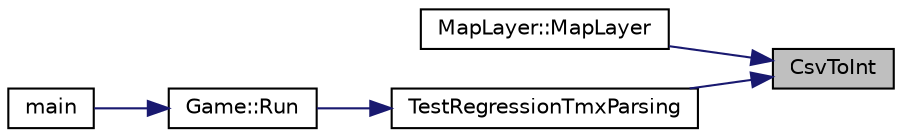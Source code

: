 digraph "CsvToInt"
{
 // LATEX_PDF_SIZE
  bgcolor="transparent";
  edge [fontname="Helvetica",fontsize="10",labelfontname="Helvetica",labelfontsize="10"];
  node [fontname="Helvetica",fontsize="10",shape=record];
  rankdir="RL";
  Node1 [label="CsvToInt",height=0.2,width=0.4,color="black", fillcolor="grey75", style="filled", fontcolor="black",tooltip="Transforme une std::string sous format csv en tableau dynamique d'entiers."];
  Node1 -> Node2 [dir="back",color="midnightblue",fontsize="10",style="solid",fontname="Helvetica"];
  Node2 [label="MapLayer::MapLayer",height=0.2,width=0.4,color="black",URL="$classMapLayer.html#aaa68e0a5062ae9f9dc97383d3687b19e",tooltip="Constructeur avec data brut comme parametre."];
  Node1 -> Node3 [dir="back",color="midnightblue",fontsize="10",style="solid",fontname="Helvetica"];
  Node3 [label="TestRegressionTmxParsing",height=0.2,width=0.4,color="black",URL="$tmxParsing_8cpp.html#a9fa1a7abecf83a7b024f031c9ccac69f",tooltip="Fonction de test de regression."];
  Node3 -> Node4 [dir="back",color="midnightblue",fontsize="10",style="solid",fontname="Helvetica"];
  Node4 [label="Game::Run",height=0.2,width=0.4,color="black",URL="$classGame.html#a13910abb0107f073d1627043003b909b",tooltip="Lance le jeu dans le mode selectionné"];
  Node4 -> Node5 [dir="back",color="midnightblue",fontsize="10",style="solid",fontname="Helvetica"];
  Node5 [label="main",height=0.2,width=0.4,color="black",URL="$main_8cpp.html#a0ddf1224851353fc92bfbff6f499fa97",tooltip=" "];
}
